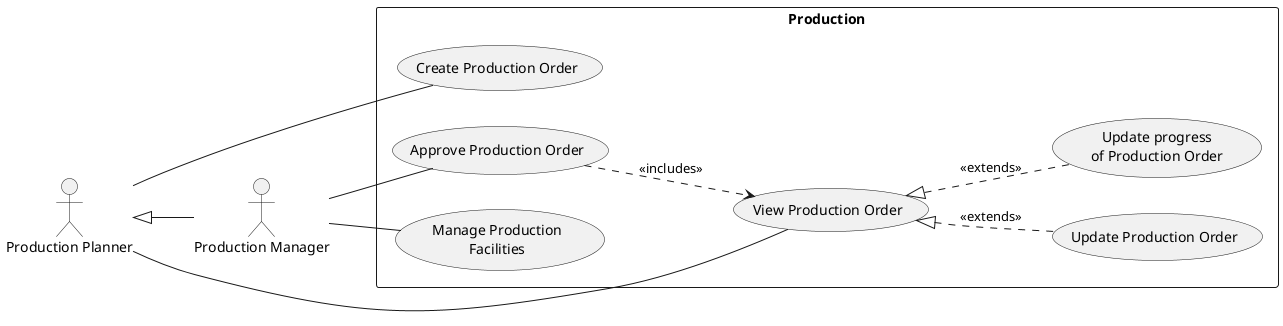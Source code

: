 @startuml production
left to right direction

:Production Planner: as pp
:Production Manager: as pm
pp <|-- pm

rectangle Production {
  pp -- (View Production Order)
  pp -- (Create Production Order)
  (View Production Order) <|.. (Update Production Order) : <<extends>>
  (View Production Order) <|.. (Update progress\nof Production Order) : <<extends>>

  pm -- (Approve Production Order)
  (Approve Production Order) ..> (View Production Order) : <<includes>>

  pm -- (Manage Production\nFacilities)
}
@enduml